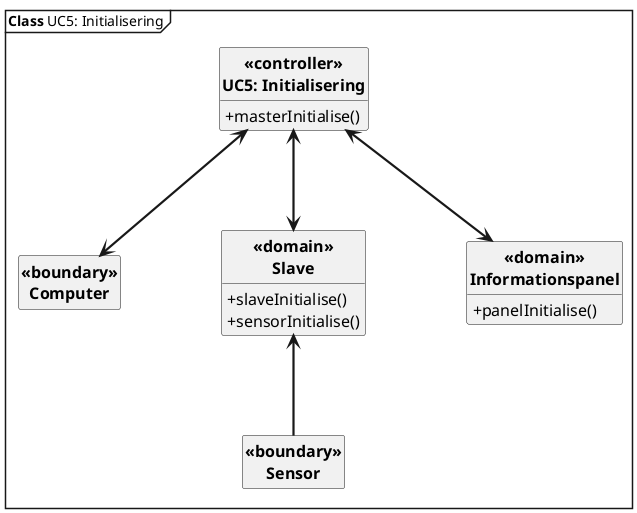 @startuml UC5 class
' Default param deffinition
skinparam style strictuml
skinparam DefaultFontSize 16
skinparam ArrowFontSize 16
skinparam ArrowThickness 2.2
skinparam Linetype poly
skinparam ranksep 100
skinparam nodesep 100
hide empty members
skinparam classAttributeIconSize 0 


mainframe **Class** UC5: Initialisering

' Class definition

Class "**<<boundary>>**\n**Computer**" as PC{
}

Class "**<<boundary>>**\n**Sensor**" as sensor{
}


Class "**<<domain>>**\n**Slave**" as slave{
+ slaveInitialise()
+ sensorInitialise()
}

Class "**<<domain>>**\n**Informationspanel**" as panel{
+ panelInitialise()
}

Class "**<<controller>>**\n**UC5: Initialisering**" as master{
+ masterInitialise()
}

' Conection definition
master <--> PC
master <--> slave
master <--> panel
slave <-- sensor


@enduml